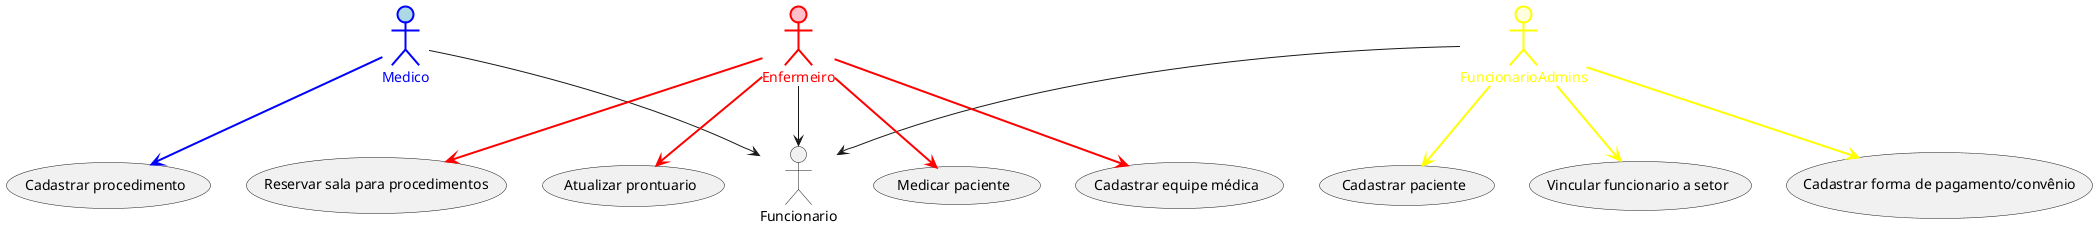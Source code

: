 @startuml Hospital

actor Funcionario 
actor Medico #lightblue;line:blue;line.bold;text:blue
actor Enfermeiro #pink;line:red;line.bold;text:red
actor FuncionarioAdmins as Admin #lightyellow;line:yellow;line.bold;text:yellow


usecase "Cadastrar procedimento" as UC1

usecase "Cadastrar paciente" as UC2
usecase "Vincular funcionario a setor" as UC3
usecase "Cadastrar forma de pagamento/convênio" as UC4

usecase "Medicar paciente" as UC5
usecase "Cadastrar equipe médica" as UC6
usecase "Reservar sala para procedimentos" as UC7
usecase "Atualizar prontuario" as UC8


Medico --> Funcionario
Enfermeiro --> Funcionario
Admin --> Funcionario

Medico --> UC1 #line:blue;line.bold;text:blue

Admin --> UC2 #line:yellow;line.bold;text:yellow
Admin --> UC3 #line:yellow;line.bold;text:yellow
Admin --> UC4 #line:yellow;line.bold;text:yellow

Enfermeiro --> UC5 #line:red;line.bold;text:red
Enfermeiro --> UC6 #line:red;line.bold;text:red
Enfermeiro --> UC7 #line:red;line.bold;text:red
Enfermeiro --> UC8 #line:red;line.bold;text:red

@enduml